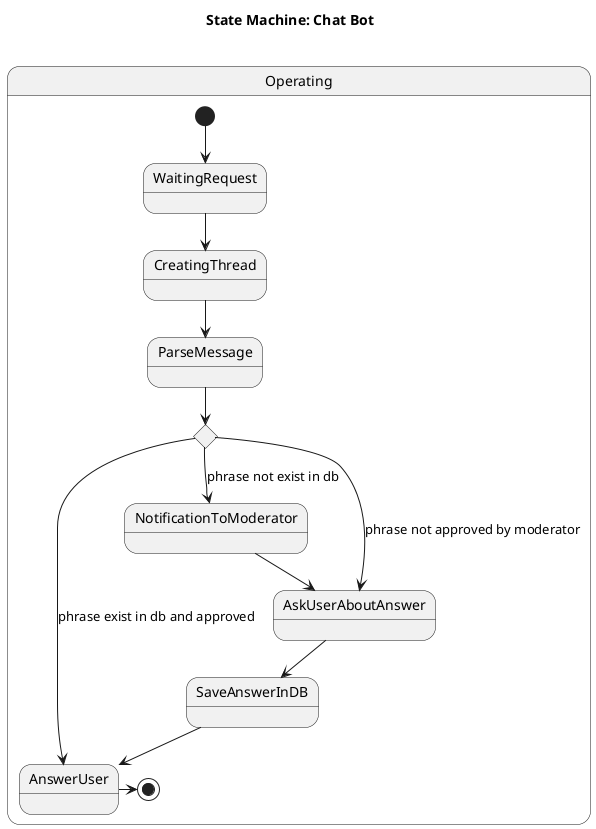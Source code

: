 @startuml
title State Machine: Chat Bot \n

'state Configuring {
'    state fork_DB_in <<fork>>
'    state fork_DB_out <<fork>>
'    state entryConf <<entryPoint>>
'    state exitConf <<exitPoint>>
'
'    entryConf --> TerminalServerConfig
'    TerminalServerConfig -right-> SecurityConfig : using config file
'    SecurityConfig --> fork_DB_in
'    fork_DB_in -left-> DBConfig : if exist
'    DBConfig --> fork_DB_out
'    fork_DB_in -left-> fork_DB_out : if not exist
'    fork_DB_out --> exitConf
'}



state Operating {
'    state fork_Request <<fork>>
    state choice_DB <<choice>>

    [*] --> WaitingRequest
'    entryOp --> WaitingRequest
    WaitingRequest --> CreatingThread
'    fork_Request --> WaitingRequest : no request
'    fork_Request --> CreatingThread : request
    CreatingThread --> ParseMessage
    ParseMessage --> choice_DB
    choice_DB --> NotificationToModerator : phrase not exist in db
    choice_DB --> AskUserAboutAnswer : phrase not approved by moderator
    choice_DB --> AnswerUser : phrase exist in db and approved
    NotificationToModerator --> AskUserAboutAnswer
    AskUserAboutAnswer --> SaveAnswerInDB
    SaveAnswerInDB --> AnswerUser
    AnswerUser -> [*]
'    WaitingRequest -right-> exitOp
}

'exitOp -> [*] : terminate server
'
'exitConf --> entryOp
@enduml